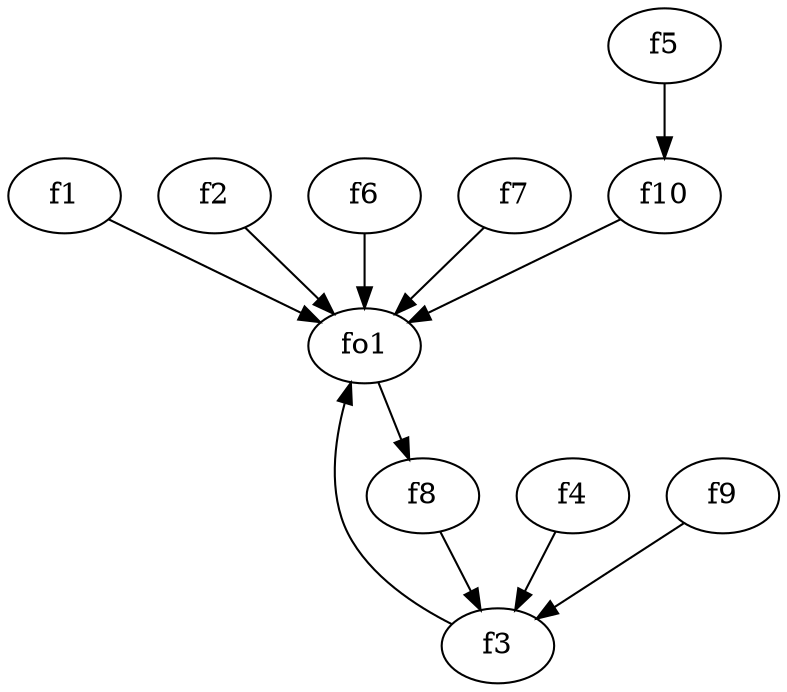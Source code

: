 strict digraph  {
f1;
f2;
f3;
f4;
f5;
f6;
f7;
f8;
f9;
f10;
fo1;
f1 -> fo1  [weight=2];
f2 -> fo1  [weight=2];
f3 -> fo1  [weight=2];
f4 -> f3  [weight=2];
f5 -> f10  [weight=2];
f6 -> fo1  [weight=2];
f7 -> fo1  [weight=2];
f8 -> f3  [weight=2];
f9 -> f3  [weight=2];
f10 -> fo1  [weight=2];
fo1 -> f8  [weight=2];
}
